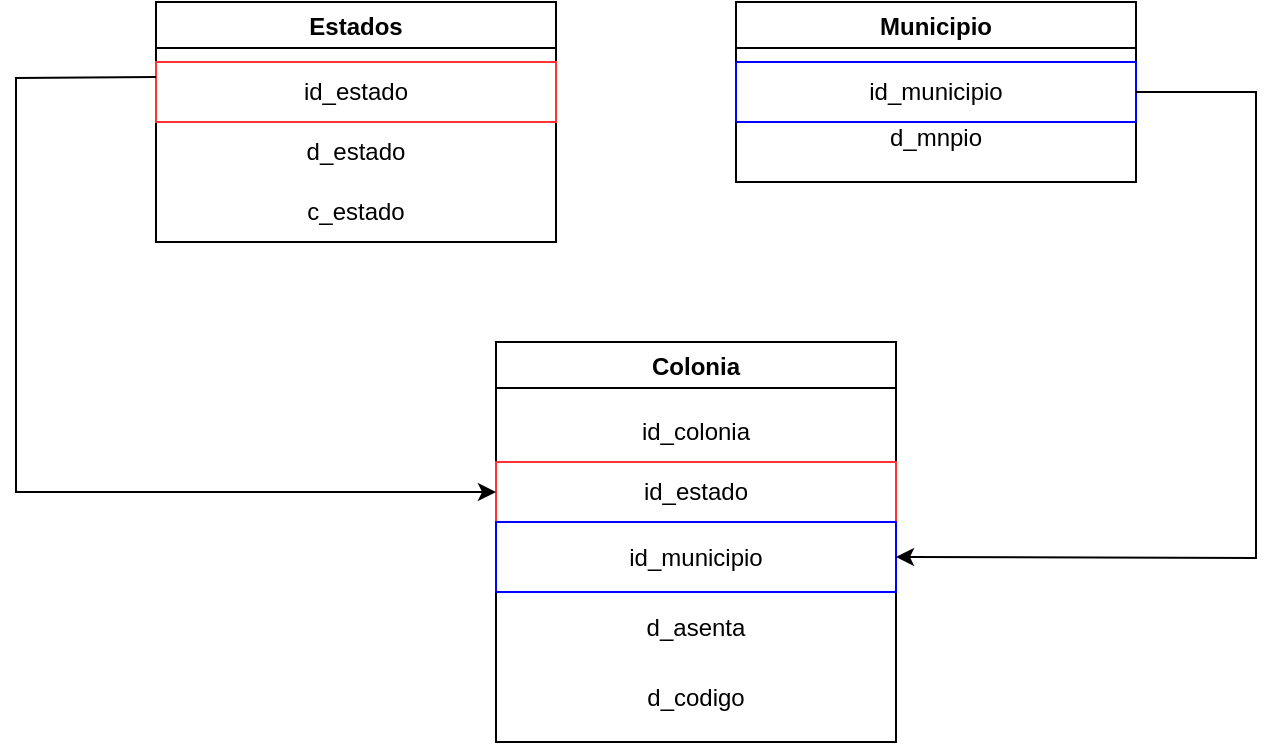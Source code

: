 <mxfile version="17.2.4" type="device"><diagram id="1rRkTIF47CjfiEWZhVk-" name="Page-1"><mxGraphModel dx="821" dy="452" grid="1" gridSize="10" guides="1" tooltips="1" connect="1" arrows="1" fold="1" page="1" pageScale="1" pageWidth="827" pageHeight="1169" math="0" shadow="0"><root><mxCell id="0"/><mxCell id="1" parent="0"/><mxCell id="3uQuXecU2xmvrmH1M_55-1" value="Estados" style="swimlane;" vertex="1" parent="1"><mxGeometry x="120" y="80" width="200" height="120" as="geometry"/></mxCell><mxCell id="3uQuXecU2xmvrmH1M_55-4" value="d_estado" style="text;html=1;strokeColor=none;fillColor=none;align=center;verticalAlign=middle;whiteSpace=wrap;rounded=0;" vertex="1" parent="3uQuXecU2xmvrmH1M_55-1"><mxGeometry y="60" width="200" height="30" as="geometry"/></mxCell><mxCell id="3uQuXecU2xmvrmH1M_55-5" value="c_estado" style="text;html=1;strokeColor=none;fillColor=none;align=center;verticalAlign=middle;whiteSpace=wrap;rounded=0;" vertex="1" parent="3uQuXecU2xmvrmH1M_55-1"><mxGeometry y="90" width="200" height="30" as="geometry"/></mxCell><mxCell id="3uQuXecU2xmvrmH1M_55-3" value="id_estado" style="text;html=1;strokeColor=#FF3333;fillColor=none;align=center;verticalAlign=middle;whiteSpace=wrap;rounded=0;" vertex="1" parent="3uQuXecU2xmvrmH1M_55-1"><mxGeometry y="30" width="200" height="30" as="geometry"/></mxCell><mxCell id="3uQuXecU2xmvrmH1M_55-6" value="Colonia" style="swimlane;" vertex="1" parent="1"><mxGeometry x="290" y="250" width="200" height="200" as="geometry"/></mxCell><mxCell id="3uQuXecU2xmvrmH1M_55-7" value="id_estado" style="text;html=1;strokeColor=#FF3333;fillColor=none;align=center;verticalAlign=middle;whiteSpace=wrap;rounded=0;" vertex="1" parent="3uQuXecU2xmvrmH1M_55-6"><mxGeometry y="60" width="200" height="30" as="geometry"/></mxCell><mxCell id="3uQuXecU2xmvrmH1M_55-8" value="id_municipio" style="text;html=1;strokeColor=#0000FF;fillColor=none;align=center;verticalAlign=middle;whiteSpace=wrap;rounded=0;" vertex="1" parent="3uQuXecU2xmvrmH1M_55-6"><mxGeometry y="90" width="200" height="35" as="geometry"/></mxCell><mxCell id="3uQuXecU2xmvrmH1M_55-14" value="id_colonia" style="text;html=1;strokeColor=none;fillColor=none;align=center;verticalAlign=middle;whiteSpace=wrap;rounded=0;" vertex="1" parent="3uQuXecU2xmvrmH1M_55-6"><mxGeometry y="30" width="200" height="30" as="geometry"/></mxCell><mxCell id="3uQuXecU2xmvrmH1M_55-15" value="d_asenta" style="text;html=1;strokeColor=none;fillColor=none;align=center;verticalAlign=middle;whiteSpace=wrap;rounded=0;" vertex="1" parent="3uQuXecU2xmvrmH1M_55-6"><mxGeometry y="125" width="200" height="35" as="geometry"/></mxCell><mxCell id="3uQuXecU2xmvrmH1M_55-16" value="d_codigo" style="text;html=1;strokeColor=none;fillColor=none;align=center;verticalAlign=middle;whiteSpace=wrap;rounded=0;" vertex="1" parent="3uQuXecU2xmvrmH1M_55-6"><mxGeometry y="160" width="200" height="35" as="geometry"/></mxCell><mxCell id="3uQuXecU2xmvrmH1M_55-10" value="Municipio" style="swimlane;" vertex="1" parent="1"><mxGeometry x="410" y="80" width="200" height="90" as="geometry"/></mxCell><mxCell id="3uQuXecU2xmvrmH1M_55-12" value="d_mnpio" style="text;html=1;strokeColor=none;fillColor=none;align=center;verticalAlign=middle;whiteSpace=wrap;rounded=0;" vertex="1" parent="3uQuXecU2xmvrmH1M_55-10"><mxGeometry y="50" width="200" height="35" as="geometry"/></mxCell><mxCell id="3uQuXecU2xmvrmH1M_55-9" value="id_municipio" style="text;html=1;align=center;verticalAlign=middle;whiteSpace=wrap;rounded=0;shadow=0;strokeWidth=1;strokeColor=#0000FF;" vertex="1" parent="3uQuXecU2xmvrmH1M_55-10"><mxGeometry y="30" width="200" height="30" as="geometry"/></mxCell><mxCell id="3uQuXecU2xmvrmH1M_55-18" value="" style="endArrow=classic;html=1;rounded=0;entryX=1;entryY=0.5;entryDx=0;entryDy=0;exitX=1;exitY=0.5;exitDx=0;exitDy=0;" edge="1" parent="1" source="3uQuXecU2xmvrmH1M_55-9" target="3uQuXecU2xmvrmH1M_55-8"><mxGeometry width="50" height="50" relative="1" as="geometry"><mxPoint x="570" y="250" as="sourcePoint"/><mxPoint x="620" y="200" as="targetPoint"/><Array as="points"><mxPoint x="670" y="125"/><mxPoint x="670" y="358"/></Array></mxGeometry></mxCell><mxCell id="3uQuXecU2xmvrmH1M_55-19" value="" style="endArrow=classic;html=1;rounded=0;entryX=0;entryY=0.5;entryDx=0;entryDy=0;exitX=0;exitY=0.25;exitDx=0;exitDy=0;" edge="1" parent="1" source="3uQuXecU2xmvrmH1M_55-3" target="3uQuXecU2xmvrmH1M_55-7"><mxGeometry width="50" height="50" relative="1" as="geometry"><mxPoint x="160" y="320" as="sourcePoint"/><mxPoint x="210" y="270" as="targetPoint"/><Array as="points"><mxPoint x="50" y="118"/><mxPoint x="50" y="325"/></Array></mxGeometry></mxCell></root></mxGraphModel></diagram></mxfile>